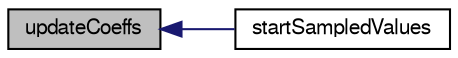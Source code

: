 digraph "updateCoeffs"
{
  bgcolor="transparent";
  edge [fontname="FreeSans",fontsize="10",labelfontname="FreeSans",labelfontsize="10"];
  node [fontname="FreeSans",fontsize="10",shape=record];
  rankdir="LR";
  Node922 [label="updateCoeffs",height=0.2,width=0.4,color="black", fillcolor="grey75", style="filled", fontcolor="black"];
  Node922 -> Node923 [dir="back",color="midnightblue",fontsize="10",style="solid",fontname="FreeSans"];
  Node923 [label="startSampledValues",height=0.2,width=0.4,color="black",URL="$a22282.html#ae611c31ce06d0aad2647c6995cee8cd5",tooltip="Return startSampledValues. "];
}

